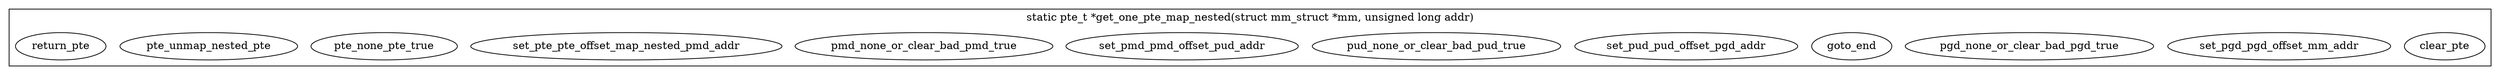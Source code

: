 digraph mremap_c{
        subgraph cluster_get_one_pte_map_nested{
                label="static pte_t *get_one_pte_map_nested(struct mm_struct *mm, unsigned long addr)";
                clear_pte[label="clear_pte"];
                set_pgd_pgd_offset_mm_addr[label="set_pgd_pgd_offset_mm_addr"];
                pgd_none_or_clear_bad_pgd_true[label="pgd_none_or_clear_bad_pgd_true"];
                goto_end[label="goto_end"];
                set_pud_pud_offset_pgd_addr[label="set_pud_pud_offset_pgd_addr"];
                pud_none_or_clear_bad_pud_true[label="pud_none_or_clear_bad_pud_true"];
                goto_end[label="goto_end"];
                set_pmd_pmd_offset_pud_addr[label="set_pmd_pmd_offset_pud_addr"];
                pmd_none_or_clear_bad_pmd_true[label="pmd_none_or_clear_bad_pmd_true"];
                goto_end[label="goto_end"];
                set_pte_pte_offset_map_nested_pmd_addr[label="set_pte_pte_offset_map_nested_pmd_addr"];
                pte_none_pte_true[label="pte_none_pte_true"];
                pte_unmap_nested_pte[label="pte_unmap_nested_pte"];
                clear_pte[label="clear_pte"];
                return_pte[label="return_pte"];
        }
}

